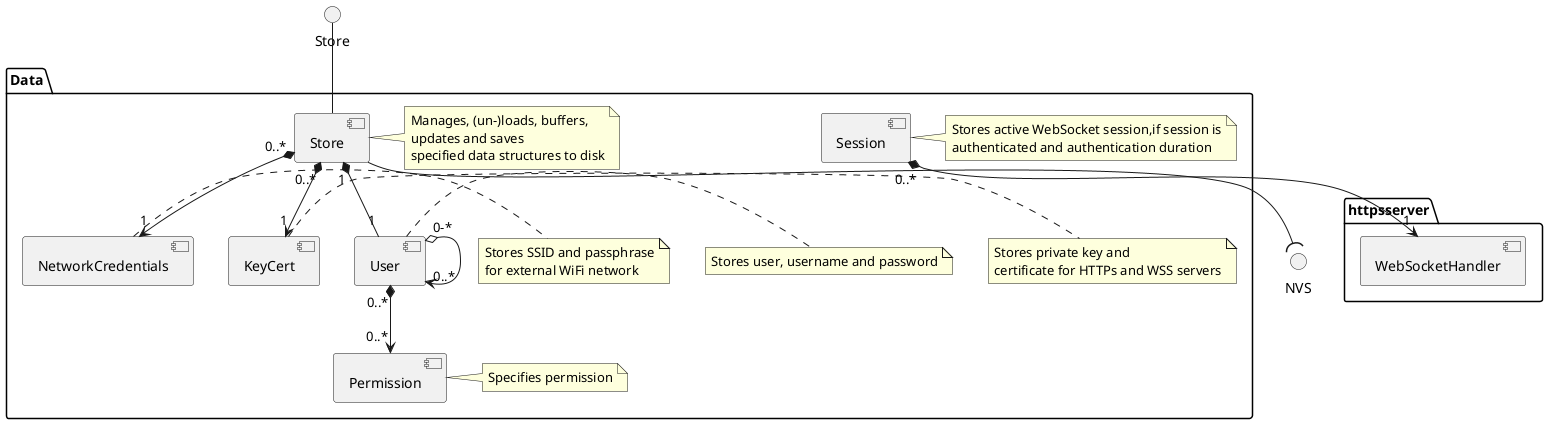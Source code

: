@startuml
interface "Store" as Store

interface "NVS" as nvshalinterface

package httpsserver {
    component "WebSocketHandler" as wshandler
}

package Data {
    component "Store" as store
    component "Permission" as persmission
    component "User" as user
    component "NetworkCredentials" as netcredentials
    component "Session" as session
    component "KeyCert" as keycert

    note right of store : Manages, (un-)loads, buffers,\nupdates and saves\nspecified data structures to disk
    note right of netcredentials : Stores SSID and passphrase\nfor external WiFi network
    note right of user : Stores user, username and password
    note right of persmission : Specifies permission 
    note right of session : Stores active WebSocket session,if session is\nauthenticated and authentication duration
    note right of keycert : Stores private key and\ncertificate for HTTPs and WSS servers

    store -up- Store

    store "0..*" *--> "1" keycert
    store "0..*" *--> "1" netcredentials
    store "1" *-- "1" user
    user "0-*" o--> "0..*" user
    user "0..*" *--> "0..*" persmission

    session "0..*" *--> "1" wshandler

    store -down-(nvshalinterface
}
@enduml
